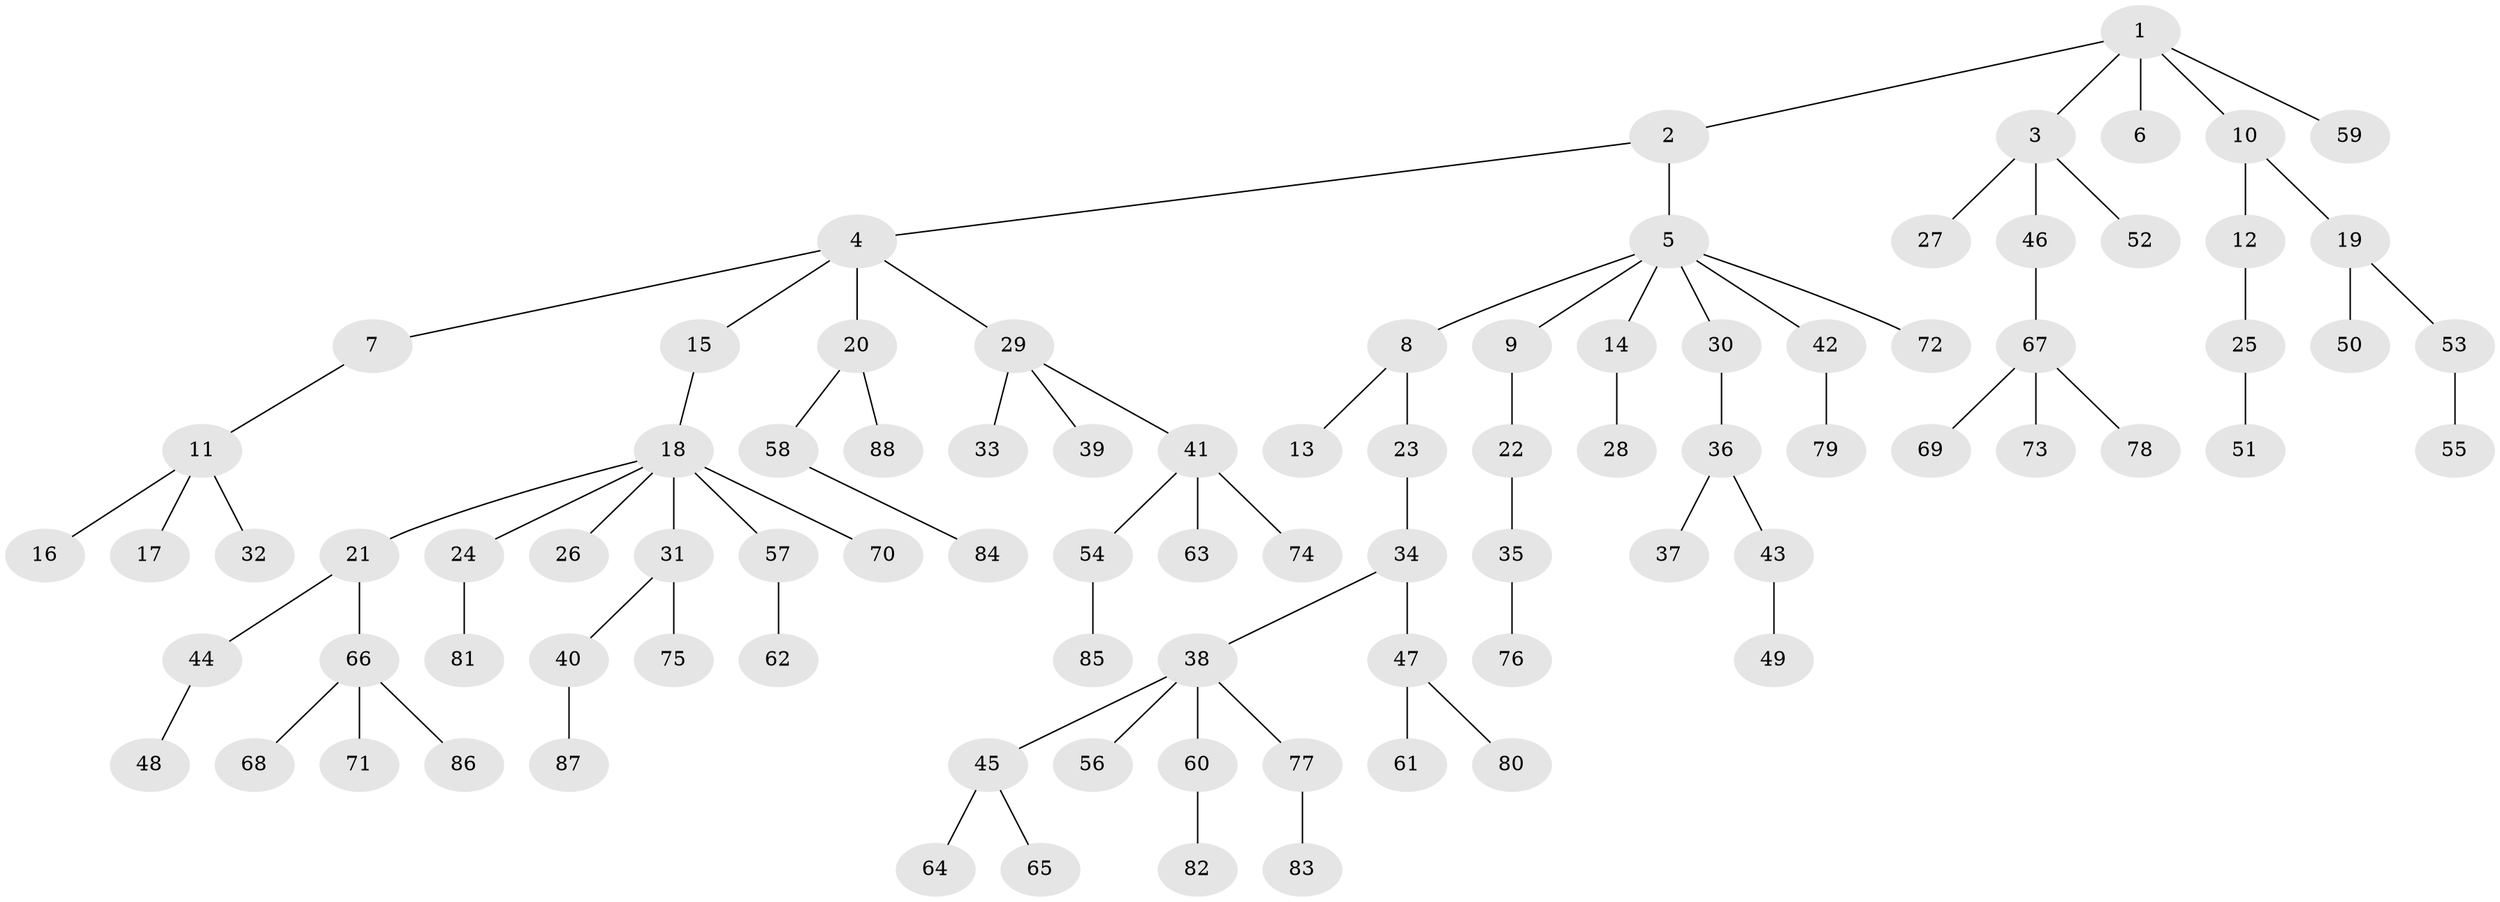 // coarse degree distribution, {1: 0.7142857142857143, 2: 0.14285714285714285, 5: 0.02857142857142857, 4: 0.05714285714285714, 10: 0.05714285714285714}
// Generated by graph-tools (version 1.1) at 2025/55/03/04/25 21:55:39]
// undirected, 88 vertices, 87 edges
graph export_dot {
graph [start="1"]
  node [color=gray90,style=filled];
  1;
  2;
  3;
  4;
  5;
  6;
  7;
  8;
  9;
  10;
  11;
  12;
  13;
  14;
  15;
  16;
  17;
  18;
  19;
  20;
  21;
  22;
  23;
  24;
  25;
  26;
  27;
  28;
  29;
  30;
  31;
  32;
  33;
  34;
  35;
  36;
  37;
  38;
  39;
  40;
  41;
  42;
  43;
  44;
  45;
  46;
  47;
  48;
  49;
  50;
  51;
  52;
  53;
  54;
  55;
  56;
  57;
  58;
  59;
  60;
  61;
  62;
  63;
  64;
  65;
  66;
  67;
  68;
  69;
  70;
  71;
  72;
  73;
  74;
  75;
  76;
  77;
  78;
  79;
  80;
  81;
  82;
  83;
  84;
  85;
  86;
  87;
  88;
  1 -- 2;
  1 -- 3;
  1 -- 6;
  1 -- 10;
  1 -- 59;
  2 -- 4;
  2 -- 5;
  3 -- 27;
  3 -- 46;
  3 -- 52;
  4 -- 7;
  4 -- 15;
  4 -- 20;
  4 -- 29;
  5 -- 8;
  5 -- 9;
  5 -- 14;
  5 -- 30;
  5 -- 42;
  5 -- 72;
  7 -- 11;
  8 -- 13;
  8 -- 23;
  9 -- 22;
  10 -- 12;
  10 -- 19;
  11 -- 16;
  11 -- 17;
  11 -- 32;
  12 -- 25;
  14 -- 28;
  15 -- 18;
  18 -- 21;
  18 -- 24;
  18 -- 26;
  18 -- 31;
  18 -- 57;
  18 -- 70;
  19 -- 50;
  19 -- 53;
  20 -- 58;
  20 -- 88;
  21 -- 44;
  21 -- 66;
  22 -- 35;
  23 -- 34;
  24 -- 81;
  25 -- 51;
  29 -- 33;
  29 -- 39;
  29 -- 41;
  30 -- 36;
  31 -- 40;
  31 -- 75;
  34 -- 38;
  34 -- 47;
  35 -- 76;
  36 -- 37;
  36 -- 43;
  38 -- 45;
  38 -- 56;
  38 -- 60;
  38 -- 77;
  40 -- 87;
  41 -- 54;
  41 -- 63;
  41 -- 74;
  42 -- 79;
  43 -- 49;
  44 -- 48;
  45 -- 64;
  45 -- 65;
  46 -- 67;
  47 -- 61;
  47 -- 80;
  53 -- 55;
  54 -- 85;
  57 -- 62;
  58 -- 84;
  60 -- 82;
  66 -- 68;
  66 -- 71;
  66 -- 86;
  67 -- 69;
  67 -- 73;
  67 -- 78;
  77 -- 83;
}

